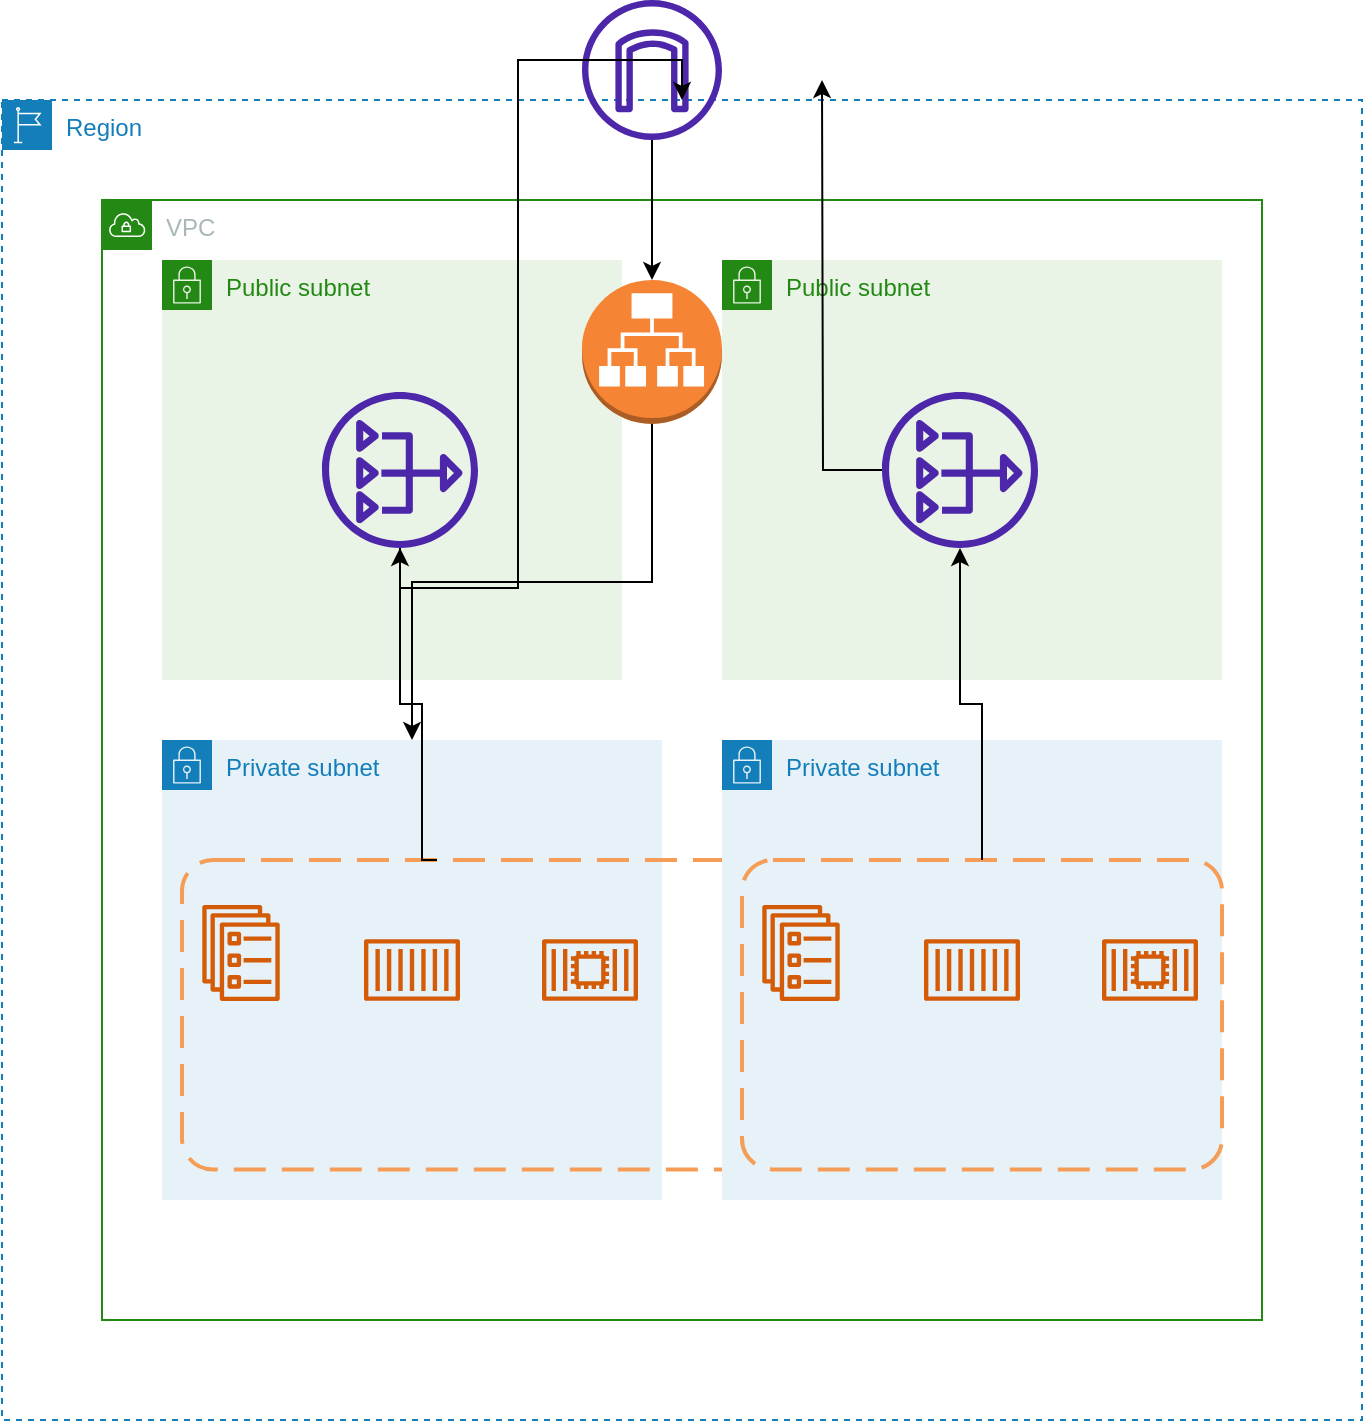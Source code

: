 <mxfile version="20.0.4" type="github">
  <diagram id="sUq814yLr6O-fFWm4l8_" name="Page-2">
    <mxGraphModel dx="1426" dy="825" grid="1" gridSize="10" guides="1" tooltips="1" connect="1" arrows="1" fold="1" page="1" pageScale="1" pageWidth="850" pageHeight="1100" math="0" shadow="0">
      <root>
        <mxCell id="0" />
        <mxCell id="1" parent="0" />
        <mxCell id="_QfsnRnrjYnlIOJWHaD2-1" value="Region" style="points=[[0,0],[0.25,0],[0.5,0],[0.75,0],[1,0],[1,0.25],[1,0.5],[1,0.75],[1,1],[0.75,1],[0.5,1],[0.25,1],[0,1],[0,0.75],[0,0.5],[0,0.25]];outlineConnect=0;gradientColor=none;html=1;whiteSpace=wrap;fontSize=12;fontStyle=0;container=1;pointerEvents=0;collapsible=0;recursiveResize=0;shape=mxgraph.aws4.group;grIcon=mxgraph.aws4.group_region;strokeColor=#147EBA;fillColor=none;verticalAlign=top;align=left;spacingLeft=30;fontColor=#147EBA;dashed=1;" vertex="1" parent="1">
          <mxGeometry x="70" y="50" width="680" height="660" as="geometry" />
        </mxCell>
        <mxCell id="_QfsnRnrjYnlIOJWHaD2-2" value="VPC" style="points=[[0,0],[0.25,0],[0.5,0],[0.75,0],[1,0],[1,0.25],[1,0.5],[1,0.75],[1,1],[0.75,1],[0.5,1],[0.25,1],[0,1],[0,0.75],[0,0.5],[0,0.25]];outlineConnect=0;gradientColor=none;html=1;whiteSpace=wrap;fontSize=12;fontStyle=0;container=1;pointerEvents=0;collapsible=0;recursiveResize=0;shape=mxgraph.aws4.group;grIcon=mxgraph.aws4.group_vpc;strokeColor=#248814;fillColor=none;verticalAlign=top;align=left;spacingLeft=30;fontColor=#AAB7B8;dashed=0;" vertex="1" parent="1">
          <mxGeometry x="120" y="100" width="580" height="560" as="geometry" />
        </mxCell>
        <mxCell id="_QfsnRnrjYnlIOJWHaD2-25" value="Public subnet" style="points=[[0,0],[0.25,0],[0.5,0],[0.75,0],[1,0],[1,0.25],[1,0.5],[1,0.75],[1,1],[0.75,1],[0.5,1],[0.25,1],[0,1],[0,0.75],[0,0.5],[0,0.25]];outlineConnect=0;gradientColor=none;html=1;whiteSpace=wrap;fontSize=12;fontStyle=0;container=1;pointerEvents=0;collapsible=0;recursiveResize=0;shape=mxgraph.aws4.group;grIcon=mxgraph.aws4.group_security_group;grStroke=0;strokeColor=#248814;fillColor=#E9F3E6;verticalAlign=top;align=left;spacingLeft=30;fontColor=#248814;dashed=0;" vertex="1" parent="_QfsnRnrjYnlIOJWHaD2-2">
          <mxGeometry x="310" y="30" width="250" height="210" as="geometry" />
        </mxCell>
        <mxCell id="_QfsnRnrjYnlIOJWHaD2-26" value="" style="sketch=0;outlineConnect=0;fontColor=#232F3E;gradientColor=none;fillColor=#4D27AA;strokeColor=none;dashed=0;verticalLabelPosition=bottom;verticalAlign=top;align=center;html=1;fontSize=12;fontStyle=0;aspect=fixed;pointerEvents=1;shape=mxgraph.aws4.nat_gateway;" vertex="1" parent="_QfsnRnrjYnlIOJWHaD2-25">
          <mxGeometry x="80" y="66" width="78" height="78" as="geometry" />
        </mxCell>
        <mxCell id="_QfsnRnrjYnlIOJWHaD2-3" value="Private subnet" style="points=[[0,0],[0.25,0],[0.5,0],[0.75,0],[1,0],[1,0.25],[1,0.5],[1,0.75],[1,1],[0.75,1],[0.5,1],[0.25,1],[0,1],[0,0.75],[0,0.5],[0,0.25]];outlineConnect=0;gradientColor=none;html=1;whiteSpace=wrap;fontSize=12;fontStyle=0;container=1;pointerEvents=0;collapsible=0;recursiveResize=0;shape=mxgraph.aws4.group;grIcon=mxgraph.aws4.group_security_group;grStroke=0;strokeColor=#147EBA;fillColor=#E6F2F8;verticalAlign=top;align=left;spacingLeft=30;fontColor=#147EBA;dashed=0;" vertex="1" parent="_QfsnRnrjYnlIOJWHaD2-2">
          <mxGeometry x="30" y="270" width="250" height="230" as="geometry" />
        </mxCell>
        <mxCell id="_QfsnRnrjYnlIOJWHaD2-10" value="" style="sketch=0;outlineConnect=0;fontColor=#232F3E;gradientColor=none;fillColor=#D45B07;strokeColor=none;dashed=0;verticalLabelPosition=bottom;verticalAlign=top;align=center;html=1;fontSize=12;fontStyle=0;aspect=fixed;pointerEvents=1;shape=mxgraph.aws4.container_1;" vertex="1" parent="_QfsnRnrjYnlIOJWHaD2-3">
          <mxGeometry x="101" y="99.5" width="48" height="31" as="geometry" />
        </mxCell>
        <mxCell id="_QfsnRnrjYnlIOJWHaD2-11" value="" style="sketch=0;outlineConnect=0;fontColor=#232F3E;gradientColor=none;fillColor=#D45B07;strokeColor=none;dashed=0;verticalLabelPosition=bottom;verticalAlign=top;align=center;html=1;fontSize=12;fontStyle=0;aspect=fixed;pointerEvents=1;shape=mxgraph.aws4.ecs_service;" vertex="1" parent="_QfsnRnrjYnlIOJWHaD2-3">
          <mxGeometry x="20" y="82.5" width="39" height="48" as="geometry" />
        </mxCell>
        <mxCell id="_QfsnRnrjYnlIOJWHaD2-12" value="" style="sketch=0;outlineConnect=0;fontColor=#232F3E;gradientColor=none;fillColor=#D45B07;strokeColor=none;dashed=0;verticalLabelPosition=bottom;verticalAlign=top;align=center;html=1;fontSize=12;fontStyle=0;aspect=fixed;pointerEvents=1;shape=mxgraph.aws4.container_2;" vertex="1" parent="_QfsnRnrjYnlIOJWHaD2-3">
          <mxGeometry x="190" y="99.5" width="48" height="31" as="geometry" />
        </mxCell>
        <mxCell id="_QfsnRnrjYnlIOJWHaD2-16" value="" style="rounded=1;arcSize=10;dashed=1;strokeColor=#F59D56;fillColor=none;gradientColor=none;dashPattern=8 4;strokeWidth=2;" vertex="1" parent="_QfsnRnrjYnlIOJWHaD2-3">
          <mxGeometry x="10" y="60" width="510" height="154.75" as="geometry" />
        </mxCell>
        <mxCell id="_QfsnRnrjYnlIOJWHaD2-17" value="Private subnet" style="points=[[0,0],[0.25,0],[0.5,0],[0.75,0],[1,0],[1,0.25],[1,0.5],[1,0.75],[1,1],[0.75,1],[0.5,1],[0.25,1],[0,1],[0,0.75],[0,0.5],[0,0.25]];outlineConnect=0;gradientColor=none;html=1;whiteSpace=wrap;fontSize=12;fontStyle=0;container=1;pointerEvents=0;collapsible=0;recursiveResize=0;shape=mxgraph.aws4.group;grIcon=mxgraph.aws4.group_security_group;grStroke=0;strokeColor=#147EBA;fillColor=#E6F2F8;verticalAlign=top;align=left;spacingLeft=30;fontColor=#147EBA;dashed=0;" vertex="1" parent="_QfsnRnrjYnlIOJWHaD2-2">
          <mxGeometry x="310" y="270" width="250" height="230" as="geometry" />
        </mxCell>
        <mxCell id="_QfsnRnrjYnlIOJWHaD2-18" value="" style="sketch=0;outlineConnect=0;fontColor=#232F3E;gradientColor=none;fillColor=#D45B07;strokeColor=none;dashed=0;verticalLabelPosition=bottom;verticalAlign=top;align=center;html=1;fontSize=12;fontStyle=0;aspect=fixed;pointerEvents=1;shape=mxgraph.aws4.container_1;" vertex="1" parent="_QfsnRnrjYnlIOJWHaD2-17">
          <mxGeometry x="101" y="99.5" width="48" height="31" as="geometry" />
        </mxCell>
        <mxCell id="_QfsnRnrjYnlIOJWHaD2-19" value="" style="sketch=0;outlineConnect=0;fontColor=#232F3E;gradientColor=none;fillColor=#D45B07;strokeColor=none;dashed=0;verticalLabelPosition=bottom;verticalAlign=top;align=center;html=1;fontSize=12;fontStyle=0;aspect=fixed;pointerEvents=1;shape=mxgraph.aws4.ecs_service;" vertex="1" parent="_QfsnRnrjYnlIOJWHaD2-17">
          <mxGeometry x="20" y="82.5" width="39" height="48" as="geometry" />
        </mxCell>
        <mxCell id="_QfsnRnrjYnlIOJWHaD2-20" value="" style="sketch=0;outlineConnect=0;fontColor=#232F3E;gradientColor=none;fillColor=#D45B07;strokeColor=none;dashed=0;verticalLabelPosition=bottom;verticalAlign=top;align=center;html=1;fontSize=12;fontStyle=0;aspect=fixed;pointerEvents=1;shape=mxgraph.aws4.container_2;" vertex="1" parent="_QfsnRnrjYnlIOJWHaD2-17">
          <mxGeometry x="190" y="99.5" width="48" height="31" as="geometry" />
        </mxCell>
        <mxCell id="_QfsnRnrjYnlIOJWHaD2-21" value="" style="rounded=1;arcSize=10;dashed=1;strokeColor=#F59D56;fillColor=none;gradientColor=none;dashPattern=8 4;strokeWidth=2;" vertex="1" parent="_QfsnRnrjYnlIOJWHaD2-17">
          <mxGeometry x="10" y="60" width="240" height="154.75" as="geometry" />
        </mxCell>
        <mxCell id="_QfsnRnrjYnlIOJWHaD2-4" value="Public subnet" style="points=[[0,0],[0.25,0],[0.5,0],[0.75,0],[1,0],[1,0.25],[1,0.5],[1,0.75],[1,1],[0.75,1],[0.5,1],[0.25,1],[0,1],[0,0.75],[0,0.5],[0,0.25]];outlineConnect=0;gradientColor=none;html=1;whiteSpace=wrap;fontSize=12;fontStyle=0;container=1;pointerEvents=0;collapsible=0;recursiveResize=0;shape=mxgraph.aws4.group;grIcon=mxgraph.aws4.group_security_group;grStroke=0;strokeColor=#248814;fillColor=#E9F3E6;verticalAlign=top;align=left;spacingLeft=30;fontColor=#248814;dashed=0;" vertex="1" parent="_QfsnRnrjYnlIOJWHaD2-2">
          <mxGeometry x="30" y="30" width="230" height="210" as="geometry" />
        </mxCell>
        <mxCell id="_QfsnRnrjYnlIOJWHaD2-24" value="" style="sketch=0;outlineConnect=0;fontColor=#232F3E;gradientColor=none;fillColor=#4D27AA;strokeColor=none;dashed=0;verticalLabelPosition=bottom;verticalAlign=top;align=center;html=1;fontSize=12;fontStyle=0;aspect=fixed;pointerEvents=1;shape=mxgraph.aws4.nat_gateway;" vertex="1" parent="_QfsnRnrjYnlIOJWHaD2-4">
          <mxGeometry x="80" y="66" width="78" height="78" as="geometry" />
        </mxCell>
        <mxCell id="_QfsnRnrjYnlIOJWHaD2-37" style="edgeStyle=orthogonalEdgeStyle;rounded=0;orthogonalLoop=1;jettySize=auto;html=1;" edge="1" parent="_QfsnRnrjYnlIOJWHaD2-2" source="_QfsnRnrjYnlIOJWHaD2-27" target="_QfsnRnrjYnlIOJWHaD2-3">
          <mxGeometry relative="1" as="geometry" />
        </mxCell>
        <mxCell id="_QfsnRnrjYnlIOJWHaD2-27" value="" style="outlineConnect=0;dashed=0;verticalLabelPosition=bottom;verticalAlign=top;align=center;html=1;shape=mxgraph.aws3.application_load_balancer;fillColor=#F58534;gradientColor=none;" vertex="1" parent="_QfsnRnrjYnlIOJWHaD2-2">
          <mxGeometry x="240" y="40" width="70" height="72" as="geometry" />
        </mxCell>
        <mxCell id="_QfsnRnrjYnlIOJWHaD2-30" style="edgeStyle=orthogonalEdgeStyle;rounded=0;orthogonalLoop=1;jettySize=auto;html=1;" edge="1" parent="_QfsnRnrjYnlIOJWHaD2-2" source="_QfsnRnrjYnlIOJWHaD2-21" target="_QfsnRnrjYnlIOJWHaD2-26">
          <mxGeometry relative="1" as="geometry" />
        </mxCell>
        <mxCell id="_QfsnRnrjYnlIOJWHaD2-31" style="edgeStyle=orthogonalEdgeStyle;rounded=0;orthogonalLoop=1;jettySize=auto;html=1;exitX=0.25;exitY=0;exitDx=0;exitDy=0;" edge="1" parent="_QfsnRnrjYnlIOJWHaD2-2" source="_QfsnRnrjYnlIOJWHaD2-16" target="_QfsnRnrjYnlIOJWHaD2-24">
          <mxGeometry relative="1" as="geometry">
            <Array as="points">
              <mxPoint x="160" y="330" />
              <mxPoint x="160" y="252" />
              <mxPoint x="149" y="252" />
            </Array>
          </mxGeometry>
        </mxCell>
        <mxCell id="_QfsnRnrjYnlIOJWHaD2-29" style="edgeStyle=orthogonalEdgeStyle;rounded=0;orthogonalLoop=1;jettySize=auto;html=1;" edge="1" parent="1" source="_QfsnRnrjYnlIOJWHaD2-23" target="_QfsnRnrjYnlIOJWHaD2-27">
          <mxGeometry relative="1" as="geometry" />
        </mxCell>
        <mxCell id="_QfsnRnrjYnlIOJWHaD2-23" value="" style="sketch=0;outlineConnect=0;fontColor=#232F3E;gradientColor=none;fillColor=#4D27AA;strokeColor=none;dashed=0;verticalLabelPosition=bottom;verticalAlign=top;align=center;html=1;fontSize=12;fontStyle=0;aspect=fixed;pointerEvents=1;shape=mxgraph.aws4.internet_gateway;" vertex="1" parent="1">
          <mxGeometry x="360" width="70" height="70" as="geometry" />
        </mxCell>
        <mxCell id="_QfsnRnrjYnlIOJWHaD2-32" style="edgeStyle=orthogonalEdgeStyle;rounded=0;orthogonalLoop=1;jettySize=auto;html=1;" edge="1" parent="1" source="_QfsnRnrjYnlIOJWHaD2-24" target="_QfsnRnrjYnlIOJWHaD2-1">
          <mxGeometry relative="1" as="geometry" />
        </mxCell>
        <mxCell id="_QfsnRnrjYnlIOJWHaD2-33" style="edgeStyle=orthogonalEdgeStyle;rounded=0;orthogonalLoop=1;jettySize=auto;html=1;" edge="1" parent="1" source="_QfsnRnrjYnlIOJWHaD2-26">
          <mxGeometry relative="1" as="geometry">
            <mxPoint x="480" y="40" as="targetPoint" />
          </mxGeometry>
        </mxCell>
      </root>
    </mxGraphModel>
  </diagram>
</mxfile>
